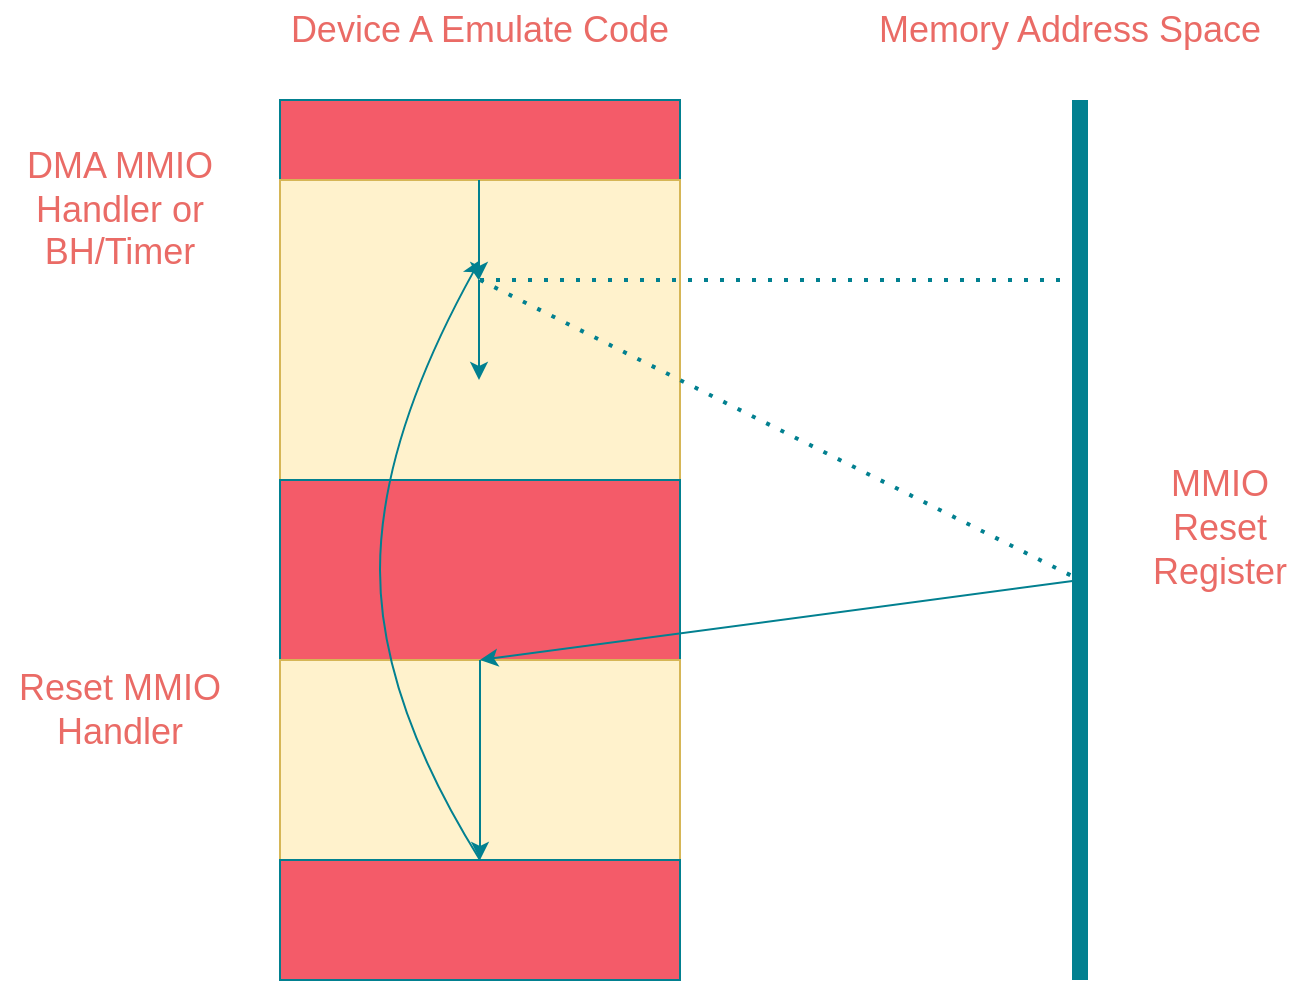 <mxfile version="21.1.7" type="github">
  <diagram name="第 1 页" id="dlYc7-aqfMGFKboNXZSi">
    <mxGraphModel dx="1619" dy="1113" grid="1" gridSize="10" guides="1" tooltips="1" connect="1" arrows="1" fold="1" page="1" pageScale="1" pageWidth="827" pageHeight="1169" math="0" shadow="0">
      <root>
        <mxCell id="0" />
        <mxCell id="1" parent="0" />
        <mxCell id="gboYOVQqI8aI5ZXzS-E3-2" value="" style="endArrow=none;html=1;rounded=0;strokeColor=#028090;fontColor=#E4FDE1;fillColor=#F45B69;strokeWidth=8;" edge="1" parent="1">
          <mxGeometry width="50" height="50" relative="1" as="geometry">
            <mxPoint x="480" y="720" as="sourcePoint" />
            <mxPoint x="480" y="280" as="targetPoint" />
          </mxGeometry>
        </mxCell>
        <mxCell id="gboYOVQqI8aI5ZXzS-E3-7" value="" style="rounded=0;whiteSpace=wrap;html=1;strokeColor=#028090;fontColor=#E4FDE1;fillColor=#F45B69;" vertex="1" parent="1">
          <mxGeometry x="80" y="280" width="200" height="40" as="geometry" />
        </mxCell>
        <mxCell id="gboYOVQqI8aI5ZXzS-E3-8" value="" style="rounded=0;whiteSpace=wrap;html=1;strokeColor=#d6b656;fillColor=#fff2cc;" vertex="1" parent="1">
          <mxGeometry x="80" y="320" width="200" height="150" as="geometry" />
        </mxCell>
        <mxCell id="gboYOVQqI8aI5ZXzS-E3-9" value="" style="rounded=0;whiteSpace=wrap;html=1;strokeColor=#028090;fontColor=#E4FDE1;fillColor=#F45B69;" vertex="1" parent="1">
          <mxGeometry x="80" y="470" width="200" height="90" as="geometry" />
        </mxCell>
        <mxCell id="gboYOVQqI8aI5ZXzS-E3-10" value="" style="rounded=0;whiteSpace=wrap;html=1;strokeColor=#d6b656;fillColor=#fff2cc;" vertex="1" parent="1">
          <mxGeometry x="80" y="560" width="200" height="100" as="geometry" />
        </mxCell>
        <mxCell id="gboYOVQqI8aI5ZXzS-E3-11" value="" style="rounded=0;whiteSpace=wrap;html=1;strokeColor=#028090;fontColor=#E4FDE1;fillColor=#F45B69;" vertex="1" parent="1">
          <mxGeometry x="80" y="660" width="200" height="60" as="geometry" />
        </mxCell>
        <mxCell id="gboYOVQqI8aI5ZXzS-E3-12" value="&lt;font style=&quot;font-size: 18px;&quot; color=&quot;#EA6B66&quot;&gt;Memory Address Space&lt;br&gt;&lt;/font&gt;" style="text;html=1;strokeColor=none;fillColor=none;align=center;verticalAlign=middle;whiteSpace=wrap;rounded=0;fontColor=#E4FDE1;" vertex="1" parent="1">
          <mxGeometry x="370" y="230" width="210" height="30" as="geometry" />
        </mxCell>
        <mxCell id="gboYOVQqI8aI5ZXzS-E3-14" value="&lt;div style=&quot;font-size: 18px;&quot;&gt;&lt;font style=&quot;font-size: 18px;&quot; color=&quot;#EA6B66&quot;&gt;MMIO Reset Register&lt;/font&gt;&lt;/div&gt;&lt;div style=&quot;font-size: 18px;&quot;&gt;&lt;font style=&quot;font-size: 18px;&quot; color=&quot;#EA6B66&quot;&gt;&lt;br&gt;&lt;/font&gt;&lt;/div&gt;" style="text;html=1;strokeColor=none;fillColor=none;align=center;verticalAlign=middle;whiteSpace=wrap;rounded=0;fontColor=#E4FDE1;" vertex="1" parent="1">
          <mxGeometry x="520" y="490" width="60" height="30" as="geometry" />
        </mxCell>
        <mxCell id="gboYOVQqI8aI5ZXzS-E3-15" value="&lt;font style=&quot;font-size: 18px;&quot; color=&quot;#EA6B66&quot;&gt;Device A Emulate Code&lt;br&gt;&lt;/font&gt;" style="text;html=1;strokeColor=none;fillColor=none;align=center;verticalAlign=middle;whiteSpace=wrap;rounded=0;fontColor=#E4FDE1;" vertex="1" parent="1">
          <mxGeometry x="65" y="230" width="230" height="30" as="geometry" />
        </mxCell>
        <mxCell id="gboYOVQqI8aI5ZXzS-E3-16" value="&lt;font style=&quot;font-size: 18px;&quot; color=&quot;#EA6B66&quot;&gt;DMA MMIO Handler or BH/Timer&lt;br&gt;&lt;/font&gt;" style="text;html=1;strokeColor=none;fillColor=none;align=center;verticalAlign=middle;whiteSpace=wrap;rounded=0;fontColor=#E4FDE1;" vertex="1" parent="1">
          <mxGeometry x="-50" y="320" width="100" height="30" as="geometry" />
        </mxCell>
        <mxCell id="gboYOVQqI8aI5ZXzS-E3-17" value="&lt;font style=&quot;font-size: 18px;&quot; color=&quot;#EA6B66&quot;&gt;Reset MMIO Handler&lt;br&gt;&lt;/font&gt;" style="text;html=1;strokeColor=none;fillColor=none;align=center;verticalAlign=middle;whiteSpace=wrap;rounded=0;fontColor=#E4FDE1;" vertex="1" parent="1">
          <mxGeometry x="-60" y="570" width="120" height="30" as="geometry" />
        </mxCell>
        <mxCell id="gboYOVQqI8aI5ZXzS-E3-19" value="" style="endArrow=classic;html=1;rounded=0;strokeColor=#028090;fontColor=#E4FDE1;fillColor=#F45B69;" edge="1" parent="1">
          <mxGeometry width="50" height="50" relative="1" as="geometry">
            <mxPoint x="179.5" y="320" as="sourcePoint" />
            <mxPoint x="179.5" y="370" as="targetPoint" />
          </mxGeometry>
        </mxCell>
        <mxCell id="gboYOVQqI8aI5ZXzS-E3-21" value="" style="endArrow=classic;html=1;rounded=0;strokeColor=#028090;fontColor=#E4FDE1;fillColor=#F45B69;" edge="1" parent="1">
          <mxGeometry width="50" height="50" relative="1" as="geometry">
            <mxPoint x="179.5" y="370" as="sourcePoint" />
            <mxPoint x="179.5" y="420" as="targetPoint" />
          </mxGeometry>
        </mxCell>
        <mxCell id="gboYOVQqI8aI5ZXzS-E3-22" value="" style="endArrow=classic;html=1;rounded=0;strokeColor=#028090;fontColor=#E4FDE1;fillColor=#F45B69;exitX=0.5;exitY=0;exitDx=0;exitDy=0;entryX=0.5;entryY=1;entryDx=0;entryDy=0;" edge="1" parent="1" source="gboYOVQqI8aI5ZXzS-E3-10" target="gboYOVQqI8aI5ZXzS-E3-10">
          <mxGeometry width="50" height="50" relative="1" as="geometry">
            <mxPoint x="240" y="590" as="sourcePoint" />
            <mxPoint x="290" y="540" as="targetPoint" />
          </mxGeometry>
        </mxCell>
        <mxCell id="gboYOVQqI8aI5ZXzS-E3-23" value="" style="endArrow=none;dashed=1;html=1;dashPattern=1 3;strokeWidth=2;rounded=0;strokeColor=#028090;fontColor=#E4FDE1;fillColor=#F45B69;" edge="1" parent="1">
          <mxGeometry width="50" height="50" relative="1" as="geometry">
            <mxPoint x="180" y="370" as="sourcePoint" />
            <mxPoint x="480" y="370" as="targetPoint" />
          </mxGeometry>
        </mxCell>
        <mxCell id="gboYOVQqI8aI5ZXzS-E3-24" value="" style="endArrow=none;dashed=1;html=1;dashPattern=1 3;strokeWidth=2;rounded=0;strokeColor=#028090;fontColor=#E4FDE1;fillColor=#F45B69;" edge="1" parent="1">
          <mxGeometry width="50" height="50" relative="1" as="geometry">
            <mxPoint x="180" y="370" as="sourcePoint" />
            <mxPoint x="480" y="520" as="targetPoint" />
          </mxGeometry>
        </mxCell>
        <mxCell id="gboYOVQqI8aI5ZXzS-E3-25" value="" style="endArrow=classic;html=1;rounded=0;strokeColor=#028090;fontColor=#E4FDE1;fillColor=#F45B69;entryX=0.5;entryY=1;entryDx=0;entryDy=0;" edge="1" parent="1" target="gboYOVQqI8aI5ZXzS-E3-9">
          <mxGeometry width="50" height="50" relative="1" as="geometry">
            <mxPoint x="480" y="520" as="sourcePoint" />
            <mxPoint x="290" y="540" as="targetPoint" />
          </mxGeometry>
        </mxCell>
        <mxCell id="gboYOVQqI8aI5ZXzS-E3-26" value="" style="curved=1;endArrow=classic;html=1;rounded=0;strokeColor=#028090;fontColor=#E4FDE1;fillColor=#F45B69;exitX=0.5;exitY=1;exitDx=0;exitDy=0;" edge="1" parent="1" source="gboYOVQqI8aI5ZXzS-E3-10">
          <mxGeometry width="50" height="50" relative="1" as="geometry">
            <mxPoint x="100" y="500" as="sourcePoint" />
            <mxPoint x="180" y="360" as="targetPoint" />
            <Array as="points">
              <mxPoint x="130" y="580" />
              <mxPoint x="130" y="450" />
            </Array>
          </mxGeometry>
        </mxCell>
      </root>
    </mxGraphModel>
  </diagram>
</mxfile>

